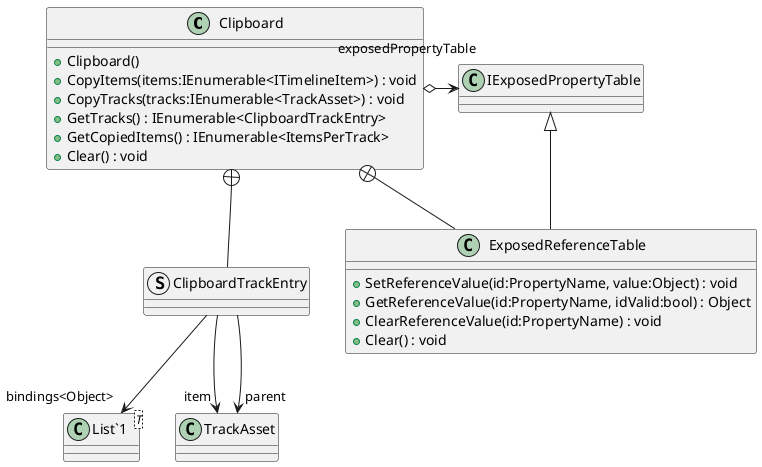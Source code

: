 @startuml
class Clipboard {
    + Clipboard()
    + CopyItems(items:IEnumerable<ITimelineItem>) : void
    + CopyTracks(tracks:IEnumerable<TrackAsset>) : void
    + GetTracks() : IEnumerable<ClipboardTrackEntry>
    + GetCopiedItems() : IEnumerable<ItemsPerTrack>
    + Clear() : void
}
class ExposedReferenceTable {
    + SetReferenceValue(id:PropertyName, value:Object) : void
    + GetReferenceValue(id:PropertyName, idValid:bool) : Object
    + ClearReferenceValue(id:PropertyName) : void
    + Clear() : void
}
struct ClipboardTrackEntry {
}
class "List`1"<T> {
}
Clipboard o-> "exposedPropertyTable" IExposedPropertyTable
Clipboard +-- ExposedReferenceTable
IExposedPropertyTable <|-- ExposedReferenceTable
Clipboard +-- ClipboardTrackEntry
ClipboardTrackEntry --> "item" TrackAsset
ClipboardTrackEntry --> "parent" TrackAsset
ClipboardTrackEntry --> "bindings<Object>" "List`1"
@enduml
